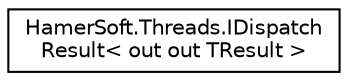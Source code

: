 digraph "Graphical Class Hierarchy"
{
 // LATEX_PDF_SIZE
  edge [fontname="Helvetica",fontsize="10",labelfontname="Helvetica",labelfontsize="10"];
  node [fontname="Helvetica",fontsize="10",shape=record];
  rankdir="LR";
  Node0 [label="HamerSoft.Threads.IDispatch\lResult\< out out TResult \>",height=0.2,width=0.4,color="black", fillcolor="white", style="filled",URL="$interfaceHamerSoft_1_1Threads_1_1IDispatchResult.html",tooltip="Result object of a function executed on the main-thread"];
}
